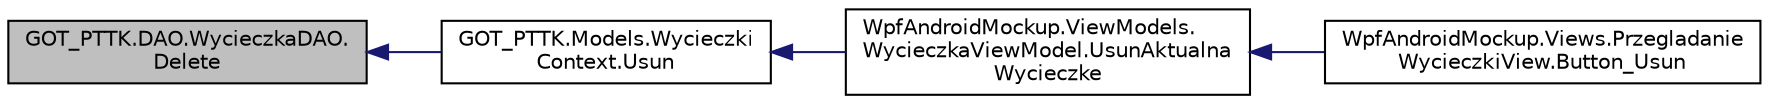 digraph "GOT_PTTK.DAO.WycieczkaDAO.Delete"
{
 // INTERACTIVE_SVG=YES
  edge [fontname="Helvetica",fontsize="10",labelfontname="Helvetica",labelfontsize="10"];
  node [fontname="Helvetica",fontsize="10",shape=record];
  rankdir="LR";
  Node3 [label="GOT_PTTK.DAO.WycieczkaDAO.\lDelete",height=0.2,width=0.4,color="black", fillcolor="grey75", style="filled", fontcolor="black"];
  Node3 -> Node4 [dir="back",color="midnightblue",fontsize="10",style="solid",fontname="Helvetica"];
  Node4 [label="GOT_PTTK.Models.Wycieczki\lContext.Usun",height=0.2,width=0.4,color="black", fillcolor="white", style="filled",URL="$class_g_o_t___p_t_t_k_1_1_models_1_1_wycieczki_context.html#a275b9e1226d0e50f7a2d8aaa0592ab91",tooltip="Usuwa wycieczkę o wskazanym identyfikatorze "];
  Node4 -> Node5 [dir="back",color="midnightblue",fontsize="10",style="solid",fontname="Helvetica"];
  Node5 [label="WpfAndroidMockup.ViewModels.\lWycieczkaViewModel.UsunAktualna\lWycieczke",height=0.2,width=0.4,color="black", fillcolor="white", style="filled",URL="$class_wpf_android_mockup_1_1_view_models_1_1_wycieczka_view_model.html#abc1caa26d78d675a2d4e4cc201ff2cb7",tooltip="Usuwa aktualną wycieczkę z bazy danych i z listy wycieczek "];
  Node5 -> Node6 [dir="back",color="midnightblue",fontsize="10",style="solid",fontname="Helvetica"];
  Node6 [label="WpfAndroidMockup.Views.Przegladanie\lWycieczkiView.Button_Usun",height=0.2,width=0.4,color="black", fillcolor="white", style="filled",URL="$class_wpf_android_mockup_1_1_views_1_1_przegladanie_wycieczki_view.html#a2840a27823e9307d42264ca0d8d5a4bb",tooltip="Logika przycisku potwierdzającego chęć usunięcia wycieczki "];
}
